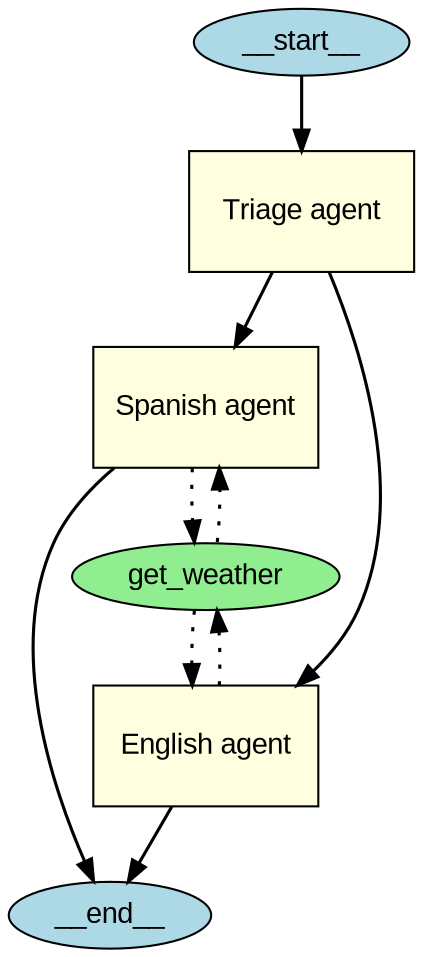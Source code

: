 
    digraph G {
        graph [splines=true];
        node [fontname="Arial"];
        edge [penwidth=1.5];
    "__start__" [label="__start__", shape=ellipse, style=filled, fillcolor=lightblue, width=0.5, height=0.3];"__end__" [label="__end__", shape=ellipse, style=filled, fillcolor=lightblue, width=0.5, height=0.3];"Triage agent" [label="Triage agent", shape=box, style=filled, fillcolor=lightyellow, width=1.5, height=0.8];"Spanish agent" [label="Spanish agent", shape=box, style=filled, style=rounded, fillcolor=lightyellow, width=1.5, height=0.8];"__start__" [label="__start__", shape=ellipse, style=filled, fillcolor=lightblue, width=0.5, height=0.3];"__end__" [label="__end__", shape=ellipse, style=filled, fillcolor=lightblue, width=0.5, height=0.3];"Spanish agent" [label="Spanish agent", shape=box, style=filled, fillcolor=lightyellow, width=1.5, height=0.8];"get_weather" [label="get_weather", shape=ellipse, style=filled, fillcolor=lightgreen, width=0.5, height=0.3];"English agent" [label="English agent", shape=box, style=filled, style=rounded, fillcolor=lightyellow, width=1.5, height=0.8];"__start__" [label="__start__", shape=ellipse, style=filled, fillcolor=lightblue, width=0.5, height=0.3];"__end__" [label="__end__", shape=ellipse, style=filled, fillcolor=lightblue, width=0.5, height=0.3];"English agent" [label="English agent", shape=box, style=filled, fillcolor=lightyellow, width=1.5, height=0.8];"get_weather" [label="get_weather", shape=ellipse, style=filled, fillcolor=lightgreen, width=0.5, height=0.3];"__start__" -> "Triage agent";
            "Triage agent" -> "Spanish agent";
        "Spanish agent" -> "get_weather" [style=dotted, penwidth=1.5];
        "get_weather" -> "Spanish agent" [style=dotted, penwidth=1.5];"Spanish agent" -> "__end__";
            "Triage agent" -> "English agent";
        "English agent" -> "get_weather" [style=dotted, penwidth=1.5];
        "get_weather" -> "English agent" [style=dotted, penwidth=1.5];"English agent" -> "__end__";}

